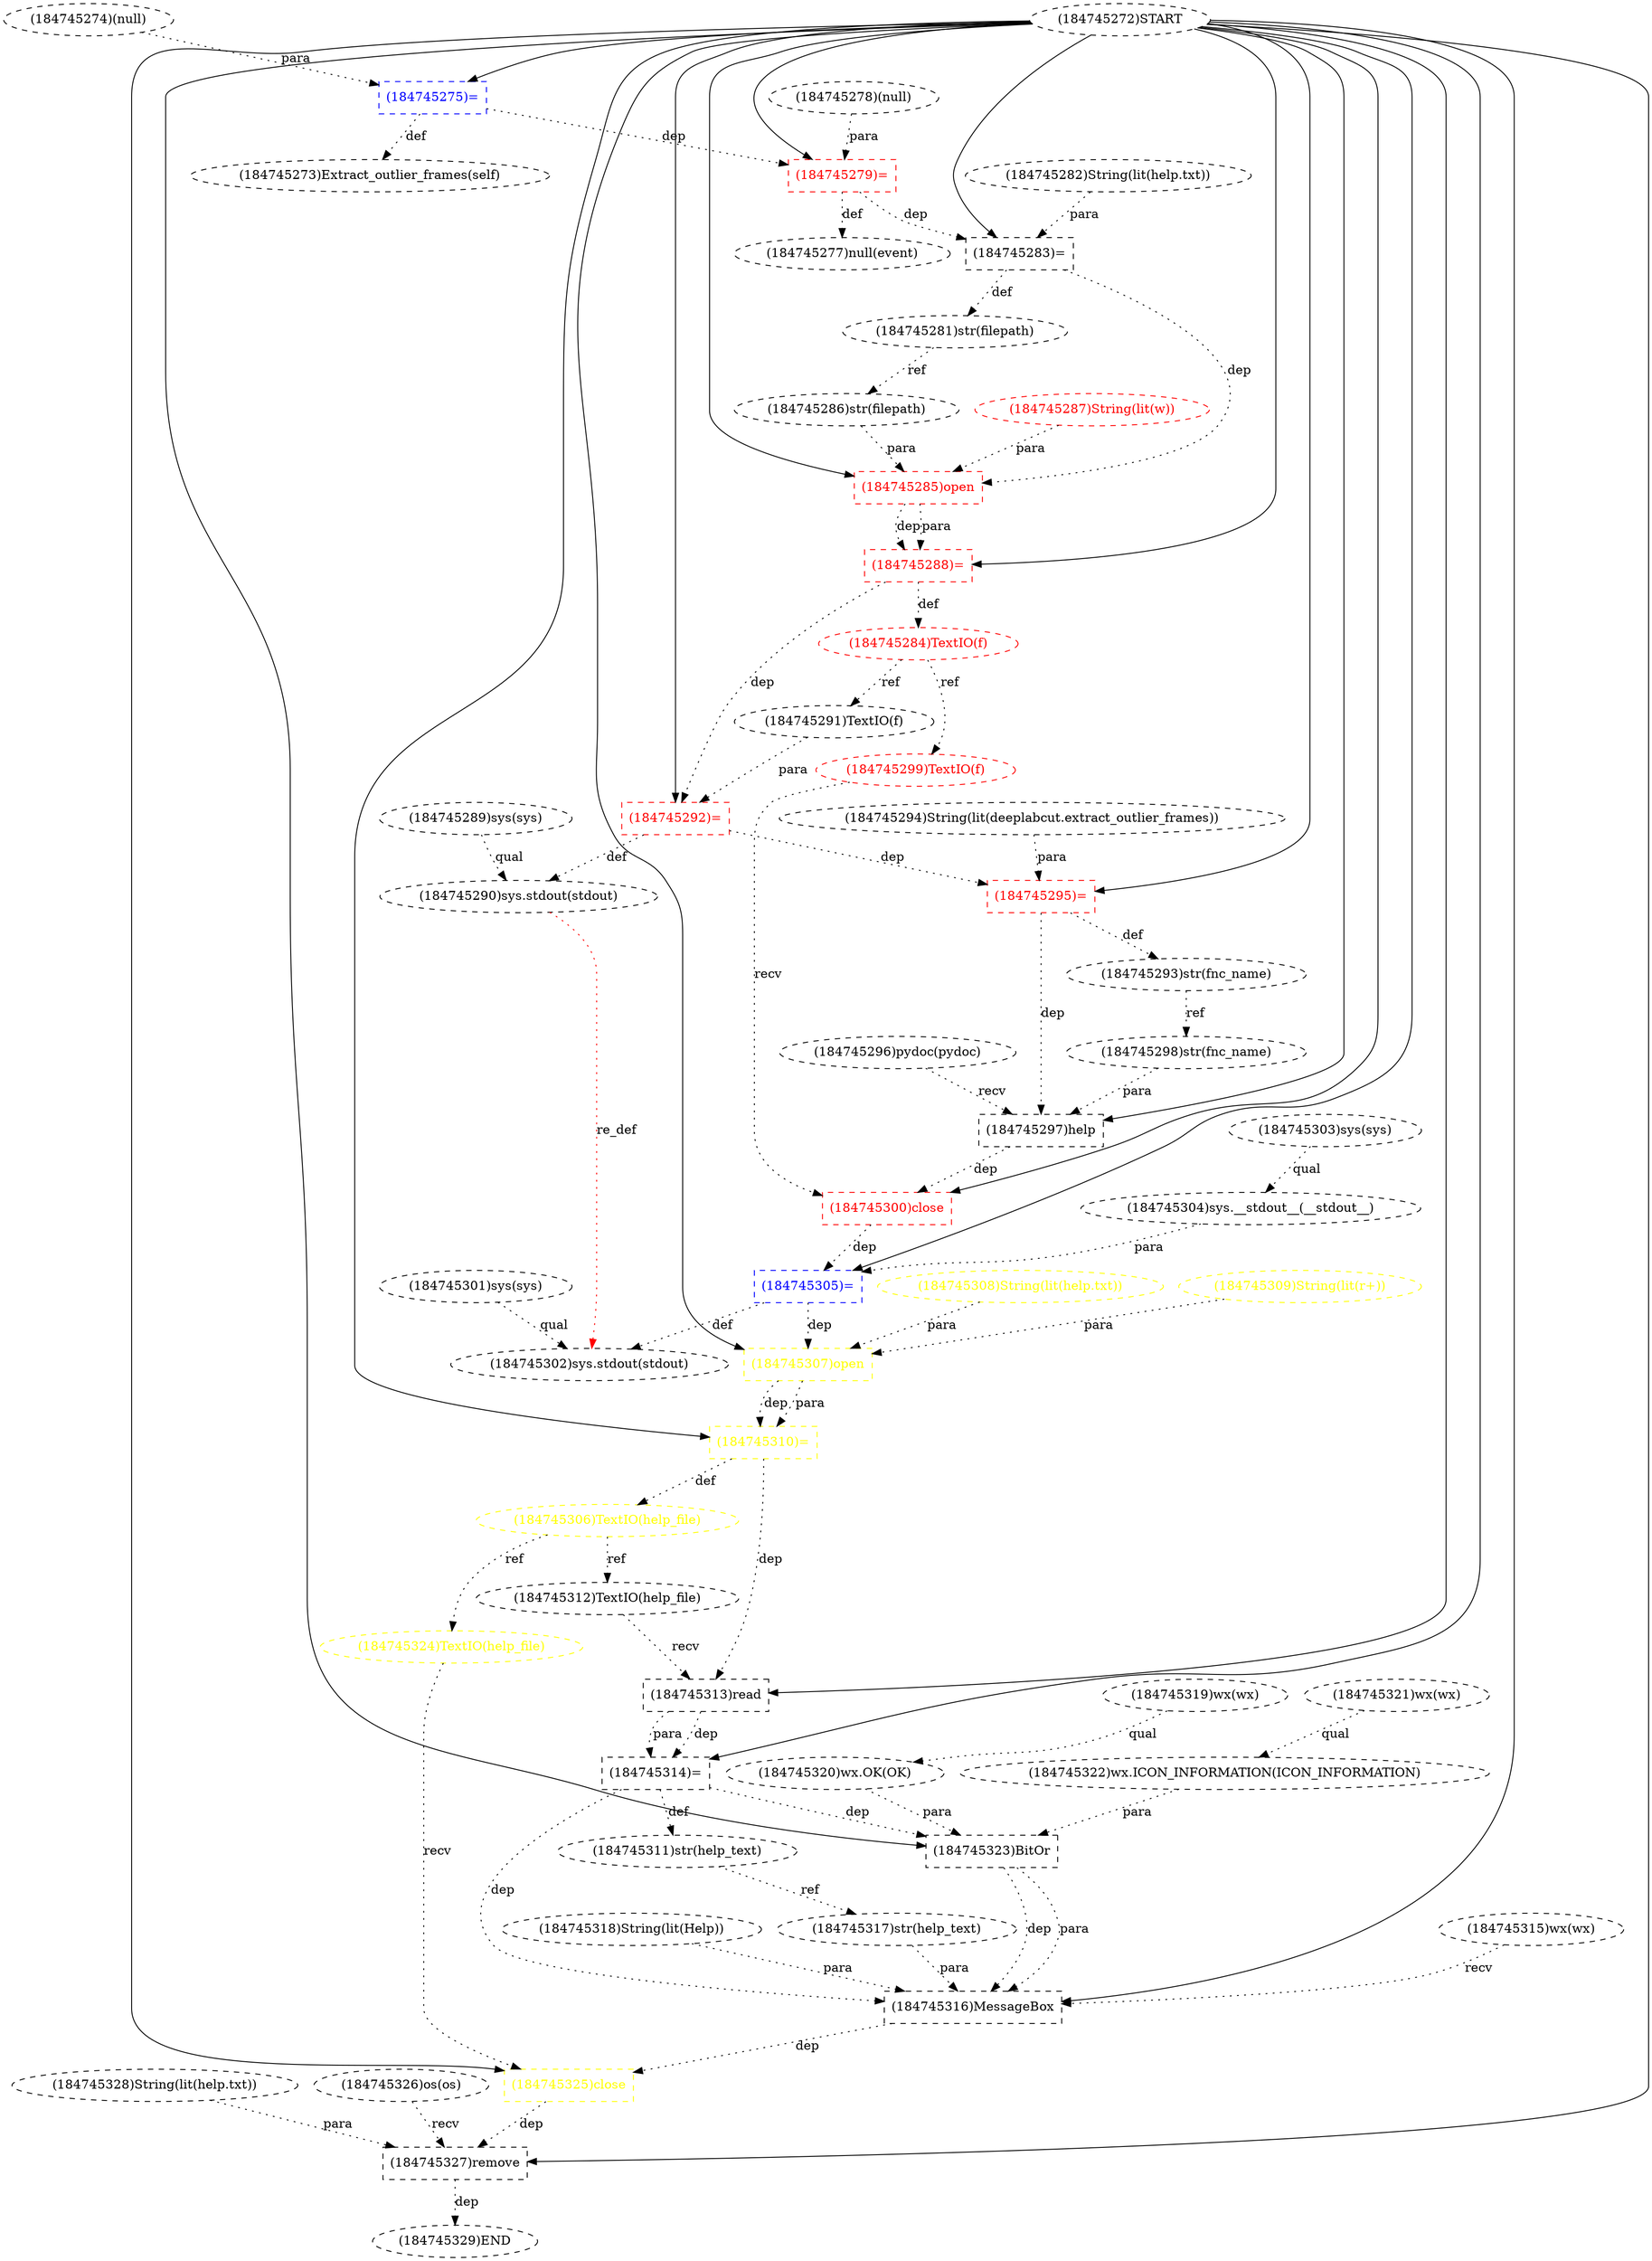 digraph G {
1 [label="(184745296)pydoc(pydoc)" shape=ellipse style=dashed]
2 [label="(184745312)TextIO(help_file)" shape=ellipse style=dashed]
3 [label="(184745305)=" shape=box style=dashed color=blue fontcolor=blue]
4 [label="(184745322)wx.ICON_INFORMATION(ICON_INFORMATION)" shape=ellipse style=dashed]
5 [label="(184745318)String(lit(Help))" shape=ellipse style=dashed]
6 [label="(184745274)(null)" shape=ellipse style=dashed]
7 [label="(184745319)wx(wx)" shape=ellipse style=dashed]
8 [label="(184745281)str(filepath)" shape=ellipse style=dashed]
9 [label="(184745290)sys.stdout(stdout)" shape=ellipse style=dashed]
10 [label="(184745328)String(lit(help.txt))" shape=ellipse style=dashed]
11 [label="(184745285)open" shape=box style=dashed color=red fontcolor=red]
12 [label="(184745295)=" shape=box style=dashed color=red fontcolor=red]
13 [label="(184745288)=" shape=box style=dashed color=red fontcolor=red]
14 [label="(184745309)String(lit(r+))" shape=ellipse style=dashed color=yellow fontcolor=yellow]
15 [label="(184745294)String(lit(deeplabcut.extract_outlier_frames))" shape=ellipse style=dashed]
16 [label="(184745278)(null)" shape=ellipse style=dashed]
17 [label="(184745303)sys(sys)" shape=ellipse style=dashed]
18 [label="(184745283)=" shape=box style=dashed color=black fontcolor=black]
19 [label="(184745326)os(os)" shape=ellipse style=dashed]
20 [label="(184745310)=" shape=box style=dashed color=yellow fontcolor=yellow]
21 [label="(184745282)String(lit(help.txt))" shape=ellipse style=dashed]
22 [label="(184745287)String(lit(w))" shape=ellipse style=dashed color=red fontcolor=red]
23 [label="(184745325)close" shape=box style=dashed color=yellow fontcolor=yellow]
24 [label="(184745317)str(help_text)" shape=ellipse style=dashed]
25 [label="(184745289)sys(sys)" shape=ellipse style=dashed]
26 [label="(184745301)sys(sys)" shape=ellipse style=dashed]
27 [label="(184745299)TextIO(f)" shape=ellipse style=dashed color=red fontcolor=red]
28 [label="(184745324)TextIO(help_file)" shape=ellipse style=dashed color=yellow fontcolor=yellow]
29 [label="(184745291)TextIO(f)" shape=ellipse style=dashed]
30 [label="(184745297)help" shape=box style=dashed]
31 [label="(184745320)wx.OK(OK)" shape=ellipse style=dashed]
32 [label="(184745323)BitOr" shape=box style=dashed]
33 [label="(184745327)remove" shape=box style=dashed]
34 [label="(184745307)open" shape=box style=dashed color=yellow fontcolor=yellow]
35 [label="(184745308)String(lit(help.txt))" shape=ellipse style=dashed color=yellow fontcolor=yellow]
36 [label="(184745272)START" style=dashed]
37 [label="(184745275)=" shape=box style=dashed color=blue fontcolor=blue]
38 [label="(184745316)MessageBox" shape=box style=dashed]
39 [label="(184745298)str(fnc_name)" shape=ellipse style=dashed]
40 [label="(184745313)read" shape=box style=dashed]
41 [label="(184745279)=" shape=box style=dashed color=red fontcolor=red]
42 [label="(184745302)sys.stdout(stdout)" shape=ellipse style=dashed]
43 [label="(184745277)null(event)" shape=ellipse style=dashed]
44 [label="(184745329)END" style=dashed]
45 [label="(184745293)str(fnc_name)" shape=ellipse style=dashed]
46 [label="(184745300)close" shape=box style=dashed color=red fontcolor=red]
47 [label="(184745306)TextIO(help_file)" shape=ellipse style=dashed color=yellow fontcolor=yellow]
48 [label="(184745321)wx(wx)" shape=ellipse style=dashed]
49 [label="(184745286)str(filepath)" shape=ellipse style=dashed]
50 [label="(184745292)=" shape=box style=dashed color=red fontcolor=red]
51 [label="(184745304)sys.__stdout__(__stdout__)" shape=ellipse style=dashed]
52 [label="(184745314)=" shape=box style=dashed color=black fontcolor=black]
53 [label="(184745273)Extract_outlier_frames(self)" shape=ellipse style=dashed]
54 [label="(184745311)str(help_text)" shape=ellipse style=dashed]
55 [label="(184745315)wx(wx)" shape=ellipse style=dashed]
56 [label="(184745284)TextIO(f)" shape=ellipse style=dashed color=red fontcolor=red]
47 -> 2 [label="ref" style=dotted];
36 -> 3 [label="" style=solid];
51 -> 3 [label="para" style=dotted];
46 -> 3 [label="dep" style=dotted];
48 -> 4 [label="qual" style=dotted];
18 -> 8 [label="def" style=dotted];
25 -> 9 [label="qual" style=dotted];
50 -> 9 [label="def" style=dotted];
36 -> 11 [label="" style=solid];
49 -> 11 [label="para" style=dotted];
22 -> 11 [label="para" style=dotted];
18 -> 11 [label="dep" style=dotted];
36 -> 12 [label="" style=solid];
15 -> 12 [label="para" style=dotted];
50 -> 12 [label="dep" style=dotted];
36 -> 13 [label="" style=solid];
11 -> 13 [label="dep" style=dotted];
11 -> 13 [label="para" style=dotted];
36 -> 18 [label="" style=solid];
21 -> 18 [label="para" style=dotted];
41 -> 18 [label="dep" style=dotted];
36 -> 20 [label="" style=solid];
34 -> 20 [label="dep" style=dotted];
34 -> 20 [label="para" style=dotted];
36 -> 23 [label="" style=solid];
28 -> 23 [label="recv" style=dotted];
38 -> 23 [label="dep" style=dotted];
54 -> 24 [label="ref" style=dotted];
56 -> 27 [label="ref" style=dotted];
47 -> 28 [label="ref" style=dotted];
56 -> 29 [label="ref" style=dotted];
36 -> 30 [label="" style=solid];
1 -> 30 [label="recv" style=dotted];
39 -> 30 [label="para" style=dotted];
12 -> 30 [label="dep" style=dotted];
7 -> 31 [label="qual" style=dotted];
36 -> 32 [label="" style=solid];
31 -> 32 [label="para" style=dotted];
4 -> 32 [label="para" style=dotted];
52 -> 32 [label="dep" style=dotted];
36 -> 33 [label="" style=solid];
19 -> 33 [label="recv" style=dotted];
10 -> 33 [label="para" style=dotted];
23 -> 33 [label="dep" style=dotted];
36 -> 34 [label="" style=solid];
35 -> 34 [label="para" style=dotted];
14 -> 34 [label="para" style=dotted];
3 -> 34 [label="dep" style=dotted];
36 -> 37 [label="" style=solid];
6 -> 37 [label="para" style=dotted];
36 -> 38 [label="" style=solid];
55 -> 38 [label="recv" style=dotted];
24 -> 38 [label="para" style=dotted];
5 -> 38 [label="para" style=dotted];
32 -> 38 [label="dep" style=dotted];
32 -> 38 [label="para" style=dotted];
52 -> 38 [label="dep" style=dotted];
45 -> 39 [label="ref" style=dotted];
36 -> 40 [label="" style=solid];
2 -> 40 [label="recv" style=dotted];
20 -> 40 [label="dep" style=dotted];
36 -> 41 [label="" style=solid];
16 -> 41 [label="para" style=dotted];
37 -> 41 [label="dep" style=dotted];
26 -> 42 [label="qual" style=dotted];
3 -> 42 [label="def" style=dotted];
9 -> 42 [label="re_def" style=dotted color=red];
41 -> 43 [label="def" style=dotted];
33 -> 44 [label="dep" style=dotted];
12 -> 45 [label="def" style=dotted];
36 -> 46 [label="" style=solid];
27 -> 46 [label="recv" style=dotted];
30 -> 46 [label="dep" style=dotted];
20 -> 47 [label="def" style=dotted];
8 -> 49 [label="ref" style=dotted];
36 -> 50 [label="" style=solid];
29 -> 50 [label="para" style=dotted];
13 -> 50 [label="dep" style=dotted];
17 -> 51 [label="qual" style=dotted];
36 -> 52 [label="" style=solid];
40 -> 52 [label="dep" style=dotted];
40 -> 52 [label="para" style=dotted];
37 -> 53 [label="def" style=dotted];
52 -> 54 [label="def" style=dotted];
13 -> 56 [label="def" style=dotted];
}